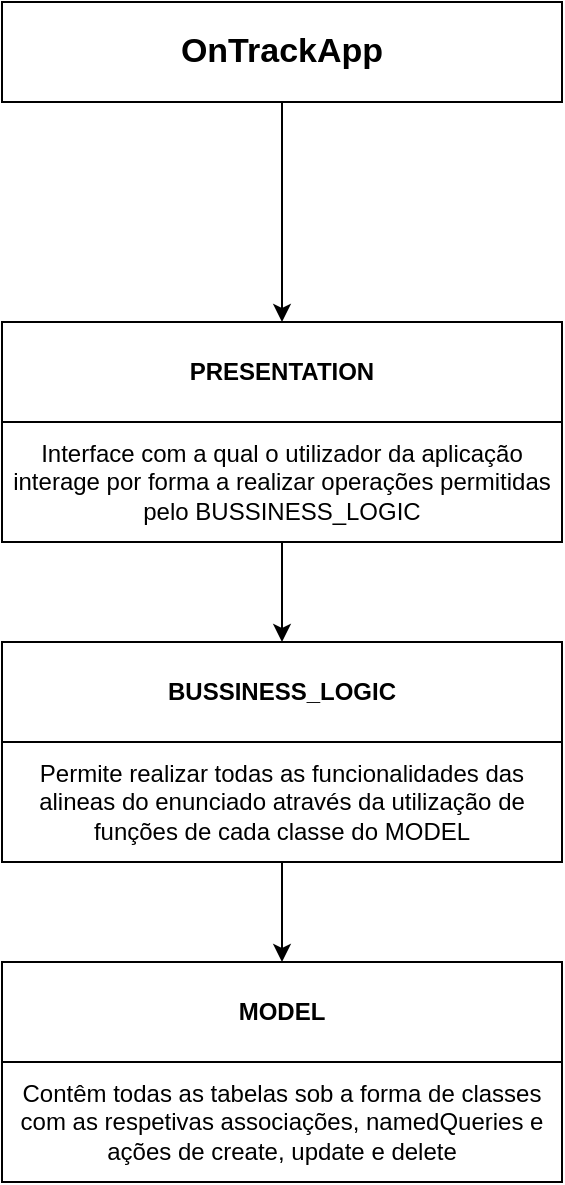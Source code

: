 <mxfile version="14.6.13" type="device"><diagram id="UWJanhcu106GCG81L0m-" name="Page-1"><mxGraphModel dx="1422" dy="822" grid="1" gridSize="10" guides="1" tooltips="1" connect="1" arrows="1" fold="1" page="1" pageScale="1" pageWidth="850" pageHeight="1100" math="0" shadow="0"><root><mxCell id="0"/><mxCell id="1" parent="0"/><mxCell id="wo3iLKLr_nyoC5pwcXoY-2" value="OnTrackApp" style="rounded=0;whiteSpace=wrap;html=1;fontStyle=1;fontSize=17;" vertex="1" parent="1"><mxGeometry x="280" y="10" width="280" height="50" as="geometry"/></mxCell><mxCell id="wo3iLKLr_nyoC5pwcXoY-6" value="" style="group" vertex="1" connectable="0" parent="1"><mxGeometry x="280" y="490" width="280" height="110" as="geometry"/></mxCell><mxCell id="wo3iLKLr_nyoC5pwcXoY-1" value="MODEL" style="rounded=0;whiteSpace=wrap;html=1;fontStyle=1" vertex="1" parent="wo3iLKLr_nyoC5pwcXoY-6"><mxGeometry width="280.0" height="50" as="geometry"/></mxCell><mxCell id="wo3iLKLr_nyoC5pwcXoY-3" value="Contêm todas as tabelas sob a forma de classes com as respetivas associações, namedQueries e ações de create, update e delete" style="rounded=0;whiteSpace=wrap;html=1;" vertex="1" parent="wo3iLKLr_nyoC5pwcXoY-6"><mxGeometry y="50" width="280.0" height="60" as="geometry"/></mxCell><mxCell id="wo3iLKLr_nyoC5pwcXoY-7" value="" style="group" vertex="1" connectable="0" parent="1"><mxGeometry x="280" y="330" width="280" height="110" as="geometry"/></mxCell><mxCell id="wo3iLKLr_nyoC5pwcXoY-4" value="BUSSINESS_LOGIC" style="rounded=0;whiteSpace=wrap;html=1;fontStyle=1" vertex="1" parent="wo3iLKLr_nyoC5pwcXoY-7"><mxGeometry width="280" height="50" as="geometry"/></mxCell><mxCell id="wo3iLKLr_nyoC5pwcXoY-5" value="Permite realizar todas as funcionalidades das alineas do enunciado através da utilização de funções de cada classe do MODEL" style="rounded=0;whiteSpace=wrap;html=1;" vertex="1" parent="wo3iLKLr_nyoC5pwcXoY-7"><mxGeometry y="50" width="280" height="60" as="geometry"/></mxCell><mxCell id="wo3iLKLr_nyoC5pwcXoY-8" value="" style="group" vertex="1" connectable="0" parent="1"><mxGeometry x="280" y="170" width="280" height="110" as="geometry"/></mxCell><mxCell id="wo3iLKLr_nyoC5pwcXoY-9" value="PRESENTATION" style="rounded=0;whiteSpace=wrap;html=1;fontStyle=1" vertex="1" parent="wo3iLKLr_nyoC5pwcXoY-8"><mxGeometry width="280.0" height="50" as="geometry"/></mxCell><mxCell id="wo3iLKLr_nyoC5pwcXoY-10" value="Interface com a qual o utilizador da aplicação interage por forma a realizar operações permitidas pelo BUSSINESS_LOGIC" style="rounded=0;whiteSpace=wrap;html=1;" vertex="1" parent="wo3iLKLr_nyoC5pwcXoY-8"><mxGeometry y="50" width="280.0" height="60" as="geometry"/></mxCell><mxCell id="wo3iLKLr_nyoC5pwcXoY-11" value="" style="endArrow=classic;html=1;fontSize=17;exitX=0.5;exitY=1;exitDx=0;exitDy=0;entryX=0.5;entryY=0;entryDx=0;entryDy=0;" edge="1" parent="1" source="wo3iLKLr_nyoC5pwcXoY-2" target="wo3iLKLr_nyoC5pwcXoY-9"><mxGeometry width="50" height="50" relative="1" as="geometry"><mxPoint x="320" y="330" as="sourcePoint"/><mxPoint x="370" y="280" as="targetPoint"/></mxGeometry></mxCell><mxCell id="wo3iLKLr_nyoC5pwcXoY-12" value="" style="endArrow=classic;html=1;fontSize=17;entryX=0.5;entryY=0;entryDx=0;entryDy=0;exitX=0.5;exitY=1;exitDx=0;exitDy=0;" edge="1" parent="1" source="wo3iLKLr_nyoC5pwcXoY-10" target="wo3iLKLr_nyoC5pwcXoY-4"><mxGeometry width="50" height="50" relative="1" as="geometry"><mxPoint x="320" y="330" as="sourcePoint"/><mxPoint x="370" y="280" as="targetPoint"/></mxGeometry></mxCell><mxCell id="wo3iLKLr_nyoC5pwcXoY-14" value="" style="endArrow=classic;html=1;fontSize=17;entryX=0.5;entryY=0;entryDx=0;entryDy=0;exitX=0.5;exitY=1;exitDx=0;exitDy=0;" edge="1" parent="1" source="wo3iLKLr_nyoC5pwcXoY-5" target="wo3iLKLr_nyoC5pwcXoY-1"><mxGeometry width="50" height="50" relative="1" as="geometry"><mxPoint x="550" y="460" as="sourcePoint"/><mxPoint x="370" y="280" as="targetPoint"/></mxGeometry></mxCell></root></mxGraphModel></diagram></mxfile>